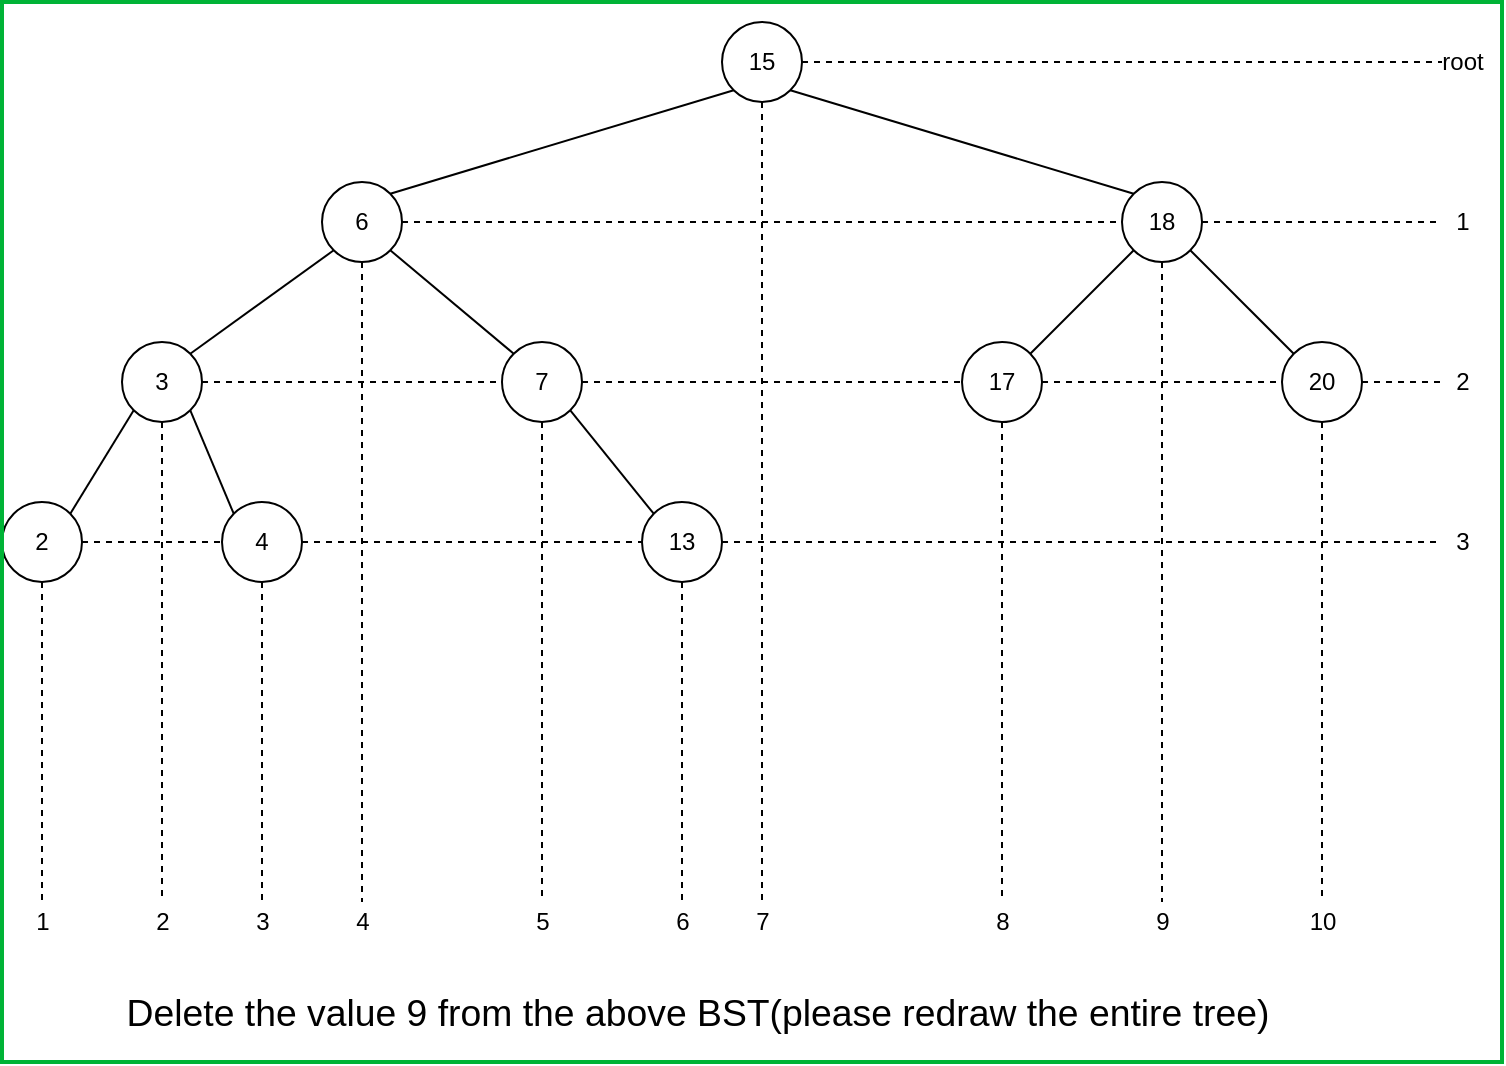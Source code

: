 <mxfile version="13.9.9" type="device"><diagram id="1qQXr8cwpemNGVNqaMeu" name="Page-1"><mxGraphModel dx="1829" dy="628" grid="1" gridSize="10" guides="1" tooltips="1" connect="1" arrows="1" fold="1" page="1" pageScale="1" pageWidth="827" pageHeight="1169" math="0" shadow="0"><root><mxCell id="0"/><mxCell id="1" parent="0"/><mxCell id="bF8k4Xcx-8yO9QQX-S6U-1" style="edgeStyle=orthogonalEdgeStyle;rounded=0;orthogonalLoop=1;jettySize=auto;html=1;exitX=0.5;exitY=1;exitDx=0;exitDy=0;dashed=1;endArrow=none;endFill=0;" edge="1" parent="1" source="bF8k4Xcx-8yO9QQX-S6U-5"><mxGeometry relative="1" as="geometry"><mxPoint x="380" y="480" as="targetPoint"/></mxGeometry></mxCell><mxCell id="bF8k4Xcx-8yO9QQX-S6U-2" style="rounded=0;orthogonalLoop=1;jettySize=auto;html=1;exitX=0;exitY=1;exitDx=0;exitDy=0;entryX=1;entryY=0;entryDx=0;entryDy=0;endArrow=none;endFill=0;" edge="1" parent="1" source="bF8k4Xcx-8yO9QQX-S6U-5" target="bF8k4Xcx-8yO9QQX-S6U-24"><mxGeometry relative="1" as="geometry"/></mxCell><mxCell id="bF8k4Xcx-8yO9QQX-S6U-3" style="edgeStyle=none;rounded=0;orthogonalLoop=1;jettySize=auto;html=1;exitX=1;exitY=1;exitDx=0;exitDy=0;entryX=0;entryY=0;entryDx=0;entryDy=0;endArrow=none;endFill=0;" edge="1" parent="1" source="bF8k4Xcx-8yO9QQX-S6U-5" target="bF8k4Xcx-8yO9QQX-S6U-19"><mxGeometry relative="1" as="geometry"/></mxCell><mxCell id="bF8k4Xcx-8yO9QQX-S6U-4" style="edgeStyle=none;rounded=0;orthogonalLoop=1;jettySize=auto;html=1;exitX=1;exitY=0.5;exitDx=0;exitDy=0;endArrow=none;endFill=0;dashed=1;" edge="1" parent="1" source="bF8k4Xcx-8yO9QQX-S6U-5"><mxGeometry relative="1" as="geometry"><mxPoint x="720" y="60.0" as="targetPoint"/></mxGeometry></mxCell><mxCell id="bF8k4Xcx-8yO9QQX-S6U-5" value="15" style="ellipse;whiteSpace=wrap;html=1;aspect=fixed;" vertex="1" parent="1"><mxGeometry x="360" y="40" width="40" height="40" as="geometry"/></mxCell><mxCell id="bF8k4Xcx-8yO9QQX-S6U-6" style="edgeStyle=orthogonalEdgeStyle;rounded=0;orthogonalLoop=1;jettySize=auto;html=1;exitX=0.5;exitY=1;exitDx=0;exitDy=0;dashed=1;endArrow=none;endFill=0;" edge="1" parent="1" source="bF8k4Xcx-8yO9QQX-S6U-9"><mxGeometry relative="1" as="geometry"><mxPoint x="270" y="480" as="targetPoint"/></mxGeometry></mxCell><mxCell id="bF8k4Xcx-8yO9QQX-S6U-7" style="edgeStyle=none;rounded=0;orthogonalLoop=1;jettySize=auto;html=1;exitX=1;exitY=1;exitDx=0;exitDy=0;entryX=0;entryY=0;entryDx=0;entryDy=0;endArrow=none;endFill=0;" edge="1" parent="1" source="bF8k4Xcx-8yO9QQX-S6U-9" target="bF8k4Xcx-8yO9QQX-S6U-37"><mxGeometry relative="1" as="geometry"/></mxCell><mxCell id="bF8k4Xcx-8yO9QQX-S6U-8" style="edgeStyle=none;rounded=0;orthogonalLoop=1;jettySize=auto;html=1;exitX=1;exitY=0.5;exitDx=0;exitDy=0;entryX=0;entryY=0.5;entryDx=0;entryDy=0;dashed=1;endArrow=none;endFill=0;" edge="1" parent="1" source="bF8k4Xcx-8yO9QQX-S6U-9" target="bF8k4Xcx-8yO9QQX-S6U-40"><mxGeometry relative="1" as="geometry"/></mxCell><mxCell id="bF8k4Xcx-8yO9QQX-S6U-9" value="7" style="ellipse;whiteSpace=wrap;html=1;aspect=fixed;" vertex="1" parent="1"><mxGeometry x="250" y="200" width="40" height="40" as="geometry"/></mxCell><mxCell id="bF8k4Xcx-8yO9QQX-S6U-10" style="edgeStyle=orthogonalEdgeStyle;rounded=0;orthogonalLoop=1;jettySize=auto;html=1;exitX=0.5;exitY=1;exitDx=0;exitDy=0;dashed=1;endArrow=none;endFill=0;" edge="1" parent="1" source="bF8k4Xcx-8yO9QQX-S6U-14"><mxGeometry relative="1" as="geometry"><mxPoint x="80" y="480" as="targetPoint"/></mxGeometry></mxCell><mxCell id="bF8k4Xcx-8yO9QQX-S6U-11" style="edgeStyle=none;rounded=0;orthogonalLoop=1;jettySize=auto;html=1;exitX=0;exitY=1;exitDx=0;exitDy=0;entryX=1;entryY=0;entryDx=0;entryDy=0;endArrow=none;endFill=0;" edge="1" parent="1" source="bF8k4Xcx-8yO9QQX-S6U-14" target="bF8k4Xcx-8yO9QQX-S6U-33"><mxGeometry relative="1" as="geometry"/></mxCell><mxCell id="bF8k4Xcx-8yO9QQX-S6U-12" style="edgeStyle=none;rounded=0;orthogonalLoop=1;jettySize=auto;html=1;exitX=1;exitY=1;exitDx=0;exitDy=0;entryX=0;entryY=0;entryDx=0;entryDy=0;endArrow=none;endFill=0;" edge="1" parent="1" source="bF8k4Xcx-8yO9QQX-S6U-14" target="bF8k4Xcx-8yO9QQX-S6U-30"><mxGeometry relative="1" as="geometry"/></mxCell><mxCell id="bF8k4Xcx-8yO9QQX-S6U-13" style="edgeStyle=none;rounded=0;orthogonalLoop=1;jettySize=auto;html=1;exitX=1;exitY=0.5;exitDx=0;exitDy=0;entryX=0;entryY=0.5;entryDx=0;entryDy=0;dashed=1;endArrow=none;endFill=0;" edge="1" parent="1" source="bF8k4Xcx-8yO9QQX-S6U-14" target="bF8k4Xcx-8yO9QQX-S6U-9"><mxGeometry relative="1" as="geometry"/></mxCell><mxCell id="bF8k4Xcx-8yO9QQX-S6U-14" value="3" style="ellipse;whiteSpace=wrap;html=1;aspect=fixed;" vertex="1" parent="1"><mxGeometry x="60" y="200" width="40" height="40" as="geometry"/></mxCell><mxCell id="bF8k4Xcx-8yO9QQX-S6U-15" style="edgeStyle=orthogonalEdgeStyle;rounded=0;orthogonalLoop=1;jettySize=auto;html=1;exitX=0.5;exitY=1;exitDx=0;exitDy=0;dashed=1;endArrow=none;endFill=0;" edge="1" parent="1" source="bF8k4Xcx-8yO9QQX-S6U-19"><mxGeometry relative="1" as="geometry"><mxPoint x="580" y="480" as="targetPoint"/></mxGeometry></mxCell><mxCell id="bF8k4Xcx-8yO9QQX-S6U-16" style="edgeStyle=none;rounded=0;orthogonalLoop=1;jettySize=auto;html=1;exitX=0;exitY=1;exitDx=0;exitDy=0;entryX=1;entryY=0;entryDx=0;entryDy=0;endArrow=none;endFill=0;" edge="1" parent="1" source="bF8k4Xcx-8yO9QQX-S6U-19" target="bF8k4Xcx-8yO9QQX-S6U-40"><mxGeometry relative="1" as="geometry"/></mxCell><mxCell id="bF8k4Xcx-8yO9QQX-S6U-17" style="edgeStyle=none;rounded=0;orthogonalLoop=1;jettySize=auto;html=1;exitX=1;exitY=1;exitDx=0;exitDy=0;entryX=0;entryY=0;entryDx=0;entryDy=0;endArrow=none;endFill=0;" edge="1" parent="1" source="bF8k4Xcx-8yO9QQX-S6U-19" target="bF8k4Xcx-8yO9QQX-S6U-43"><mxGeometry relative="1" as="geometry"/></mxCell><mxCell id="bF8k4Xcx-8yO9QQX-S6U-18" style="edgeStyle=none;rounded=0;orthogonalLoop=1;jettySize=auto;html=1;exitX=1;exitY=0.5;exitDx=0;exitDy=0;dashed=1;endArrow=none;endFill=0;" edge="1" parent="1" source="bF8k4Xcx-8yO9QQX-S6U-19"><mxGeometry relative="1" as="geometry"><mxPoint x="720" y="140.0" as="targetPoint"/></mxGeometry></mxCell><mxCell id="bF8k4Xcx-8yO9QQX-S6U-19" value="18" style="ellipse;whiteSpace=wrap;html=1;aspect=fixed;" vertex="1" parent="1"><mxGeometry x="560" y="120" width="40" height="40" as="geometry"/></mxCell><mxCell id="bF8k4Xcx-8yO9QQX-S6U-20" style="edgeStyle=orthogonalEdgeStyle;rounded=0;orthogonalLoop=1;jettySize=auto;html=1;exitX=0.5;exitY=1;exitDx=0;exitDy=0;dashed=1;endArrow=none;endFill=0;" edge="1" parent="1" source="bF8k4Xcx-8yO9QQX-S6U-24"><mxGeometry relative="1" as="geometry"><mxPoint x="180" y="480" as="targetPoint"/></mxGeometry></mxCell><mxCell id="bF8k4Xcx-8yO9QQX-S6U-21" style="edgeStyle=none;rounded=0;orthogonalLoop=1;jettySize=auto;html=1;exitX=1;exitY=1;exitDx=0;exitDy=0;entryX=0;entryY=0;entryDx=0;entryDy=0;endArrow=none;endFill=0;" edge="1" parent="1" source="bF8k4Xcx-8yO9QQX-S6U-24" target="bF8k4Xcx-8yO9QQX-S6U-9"><mxGeometry relative="1" as="geometry"/></mxCell><mxCell id="bF8k4Xcx-8yO9QQX-S6U-22" style="edgeStyle=none;rounded=0;orthogonalLoop=1;jettySize=auto;html=1;exitX=0;exitY=1;exitDx=0;exitDy=0;entryX=1;entryY=0;entryDx=0;entryDy=0;endArrow=none;endFill=0;" edge="1" parent="1" source="bF8k4Xcx-8yO9QQX-S6U-24" target="bF8k4Xcx-8yO9QQX-S6U-14"><mxGeometry relative="1" as="geometry"/></mxCell><mxCell id="bF8k4Xcx-8yO9QQX-S6U-23" style="edgeStyle=none;rounded=0;orthogonalLoop=1;jettySize=auto;html=1;exitX=1;exitY=0.5;exitDx=0;exitDy=0;dashed=1;endArrow=none;endFill=0;" edge="1" parent="1" source="bF8k4Xcx-8yO9QQX-S6U-24"><mxGeometry relative="1" as="geometry"><mxPoint x="560" y="140.0" as="targetPoint"/></mxGeometry></mxCell><mxCell id="bF8k4Xcx-8yO9QQX-S6U-24" value="6" style="ellipse;whiteSpace=wrap;html=1;aspect=fixed;" vertex="1" parent="1"><mxGeometry x="160" y="120" width="40" height="40" as="geometry"/></mxCell><mxCell id="bF8k4Xcx-8yO9QQX-S6U-28" style="edgeStyle=orthogonalEdgeStyle;rounded=0;orthogonalLoop=1;jettySize=auto;html=1;exitX=0.5;exitY=1;exitDx=0;exitDy=0;dashed=1;endArrow=none;endFill=0;" edge="1" parent="1" source="bF8k4Xcx-8yO9QQX-S6U-30"><mxGeometry relative="1" as="geometry"><mxPoint x="130" y="480" as="targetPoint"/></mxGeometry></mxCell><mxCell id="bF8k4Xcx-8yO9QQX-S6U-29" style="edgeStyle=none;rounded=0;orthogonalLoop=1;jettySize=auto;html=1;exitX=1;exitY=0.5;exitDx=0;exitDy=0;entryX=0;entryY=0.5;entryDx=0;entryDy=0;dashed=1;endArrow=none;endFill=0;" edge="1" parent="1" source="bF8k4Xcx-8yO9QQX-S6U-30" target="bF8k4Xcx-8yO9QQX-S6U-37"><mxGeometry relative="1" as="geometry"/></mxCell><mxCell id="bF8k4Xcx-8yO9QQX-S6U-30" value="4" style="ellipse;whiteSpace=wrap;html=1;aspect=fixed;" vertex="1" parent="1"><mxGeometry x="110" y="280" width="40" height="40" as="geometry"/></mxCell><mxCell id="bF8k4Xcx-8yO9QQX-S6U-31" style="edgeStyle=orthogonalEdgeStyle;rounded=0;orthogonalLoop=1;jettySize=auto;html=1;exitX=0.5;exitY=1;exitDx=0;exitDy=0;endArrow=none;endFill=0;dashed=1;" edge="1" parent="1" source="bF8k4Xcx-8yO9QQX-S6U-33"><mxGeometry relative="1" as="geometry"><mxPoint x="20" y="480" as="targetPoint"/></mxGeometry></mxCell><mxCell id="bF8k4Xcx-8yO9QQX-S6U-32" style="edgeStyle=none;rounded=0;orthogonalLoop=1;jettySize=auto;html=1;exitX=1;exitY=0.5;exitDx=0;exitDy=0;entryX=0;entryY=0.5;entryDx=0;entryDy=0;dashed=1;endArrow=none;endFill=0;" edge="1" parent="1" source="bF8k4Xcx-8yO9QQX-S6U-33" target="bF8k4Xcx-8yO9QQX-S6U-30"><mxGeometry relative="1" as="geometry"/></mxCell><mxCell id="bF8k4Xcx-8yO9QQX-S6U-33" value="2" style="ellipse;whiteSpace=wrap;html=1;aspect=fixed;" vertex="1" parent="1"><mxGeometry y="280" width="40" height="40" as="geometry"/></mxCell><mxCell id="bF8k4Xcx-8yO9QQX-S6U-34" style="edgeStyle=orthogonalEdgeStyle;rounded=0;orthogonalLoop=1;jettySize=auto;html=1;exitX=0.5;exitY=1;exitDx=0;exitDy=0;dashed=1;endArrow=none;endFill=0;" edge="1" parent="1" source="bF8k4Xcx-8yO9QQX-S6U-37"><mxGeometry relative="1" as="geometry"><mxPoint x="340" y="480" as="targetPoint"/></mxGeometry></mxCell><mxCell id="bF8k4Xcx-8yO9QQX-S6U-36" style="edgeStyle=none;rounded=0;orthogonalLoop=1;jettySize=auto;html=1;exitX=1;exitY=0.5;exitDx=0;exitDy=0;dashed=1;endArrow=none;endFill=0;" edge="1" parent="1" source="bF8k4Xcx-8yO9QQX-S6U-37"><mxGeometry relative="1" as="geometry"><mxPoint x="720" y="300" as="targetPoint"/></mxGeometry></mxCell><mxCell id="bF8k4Xcx-8yO9QQX-S6U-37" value="13" style="ellipse;whiteSpace=wrap;html=1;aspect=fixed;" vertex="1" parent="1"><mxGeometry x="320" y="280" width="40" height="40" as="geometry"/></mxCell><mxCell id="bF8k4Xcx-8yO9QQX-S6U-38" style="edgeStyle=orthogonalEdgeStyle;rounded=0;orthogonalLoop=1;jettySize=auto;html=1;exitX=0.5;exitY=1;exitDx=0;exitDy=0;dashed=1;endArrow=none;endFill=0;" edge="1" parent="1" source="bF8k4Xcx-8yO9QQX-S6U-40"><mxGeometry relative="1" as="geometry"><mxPoint x="500" y="480" as="targetPoint"/></mxGeometry></mxCell><mxCell id="bF8k4Xcx-8yO9QQX-S6U-39" style="edgeStyle=none;rounded=0;orthogonalLoop=1;jettySize=auto;html=1;exitX=1;exitY=0.5;exitDx=0;exitDy=0;entryX=0;entryY=0.5;entryDx=0;entryDy=0;dashed=1;endArrow=none;endFill=0;" edge="1" parent="1" source="bF8k4Xcx-8yO9QQX-S6U-40" target="bF8k4Xcx-8yO9QQX-S6U-43"><mxGeometry relative="1" as="geometry"/></mxCell><mxCell id="bF8k4Xcx-8yO9QQX-S6U-40" value="17" style="ellipse;whiteSpace=wrap;html=1;aspect=fixed;" vertex="1" parent="1"><mxGeometry x="480" y="200" width="40" height="40" as="geometry"/></mxCell><mxCell id="bF8k4Xcx-8yO9QQX-S6U-41" style="edgeStyle=orthogonalEdgeStyle;rounded=0;orthogonalLoop=1;jettySize=auto;html=1;exitX=0.5;exitY=1;exitDx=0;exitDy=0;dashed=1;endArrow=none;endFill=0;" edge="1" parent="1" source="bF8k4Xcx-8yO9QQX-S6U-43"><mxGeometry relative="1" as="geometry"><mxPoint x="660" y="480" as="targetPoint"/></mxGeometry></mxCell><mxCell id="bF8k4Xcx-8yO9QQX-S6U-42" style="edgeStyle=none;rounded=0;orthogonalLoop=1;jettySize=auto;html=1;exitX=1;exitY=0.5;exitDx=0;exitDy=0;dashed=1;endArrow=none;endFill=0;" edge="1" parent="1" source="bF8k4Xcx-8yO9QQX-S6U-43"><mxGeometry relative="1" as="geometry"><mxPoint x="720" y="220.0" as="targetPoint"/></mxGeometry></mxCell><mxCell id="bF8k4Xcx-8yO9QQX-S6U-43" value="20" style="ellipse;whiteSpace=wrap;html=1;aspect=fixed;" vertex="1" parent="1"><mxGeometry x="640" y="200" width="40" height="40" as="geometry"/></mxCell><mxCell id="bF8k4Xcx-8yO9QQX-S6U-44" value="root" style="text;html=1;align=center;verticalAlign=middle;resizable=0;points=[];autosize=1;" vertex="1" parent="1"><mxGeometry x="710" y="50" width="40" height="20" as="geometry"/></mxCell><mxCell id="bF8k4Xcx-8yO9QQX-S6U-45" value="1" style="text;html=1;align=center;verticalAlign=middle;resizable=0;points=[];autosize=1;" vertex="1" parent="1"><mxGeometry x="720" y="130" width="20" height="20" as="geometry"/></mxCell><mxCell id="bF8k4Xcx-8yO9QQX-S6U-46" value="2" style="text;html=1;align=center;verticalAlign=middle;resizable=0;points=[];autosize=1;" vertex="1" parent="1"><mxGeometry x="720" y="210" width="20" height="20" as="geometry"/></mxCell><mxCell id="bF8k4Xcx-8yO9QQX-S6U-47" value="3" style="text;html=1;align=center;verticalAlign=middle;resizable=0;points=[];autosize=1;" vertex="1" parent="1"><mxGeometry x="720" y="290" width="20" height="20" as="geometry"/></mxCell><mxCell id="bF8k4Xcx-8yO9QQX-S6U-49" value="1" style="text;html=1;align=center;verticalAlign=middle;resizable=0;points=[];autosize=1;" vertex="1" parent="1"><mxGeometry x="10" y="480" width="20" height="20" as="geometry"/></mxCell><mxCell id="bF8k4Xcx-8yO9QQX-S6U-50" value="2" style="text;html=1;align=center;verticalAlign=middle;resizable=0;points=[];autosize=1;" vertex="1" parent="1"><mxGeometry x="70" y="480" width="20" height="20" as="geometry"/></mxCell><mxCell id="bF8k4Xcx-8yO9QQX-S6U-51" value="3" style="text;html=1;align=center;verticalAlign=middle;resizable=0;points=[];autosize=1;" vertex="1" parent="1"><mxGeometry x="120" y="480" width="20" height="20" as="geometry"/></mxCell><mxCell id="bF8k4Xcx-8yO9QQX-S6U-52" value="4" style="text;html=1;align=center;verticalAlign=middle;resizable=0;points=[];autosize=1;" vertex="1" parent="1"><mxGeometry x="170" y="480" width="20" height="20" as="geometry"/></mxCell><mxCell id="bF8k4Xcx-8yO9QQX-S6U-53" value="5" style="text;html=1;align=center;verticalAlign=middle;resizable=0;points=[];autosize=1;" vertex="1" parent="1"><mxGeometry x="260" y="480" width="20" height="20" as="geometry"/></mxCell><mxCell id="bF8k4Xcx-8yO9QQX-S6U-54" value="6" style="text;html=1;align=center;verticalAlign=middle;resizable=0;points=[];autosize=1;" vertex="1" parent="1"><mxGeometry x="330" y="480" width="20" height="20" as="geometry"/></mxCell><mxCell id="bF8k4Xcx-8yO9QQX-S6U-55" value="7" style="text;html=1;align=center;verticalAlign=middle;resizable=0;points=[];autosize=1;" vertex="1" parent="1"><mxGeometry x="370" y="480" width="20" height="20" as="geometry"/></mxCell><mxCell id="bF8k4Xcx-8yO9QQX-S6U-56" value="8" style="text;html=1;align=center;verticalAlign=middle;resizable=0;points=[];autosize=1;" vertex="1" parent="1"><mxGeometry x="490" y="480" width="20" height="20" as="geometry"/></mxCell><mxCell id="bF8k4Xcx-8yO9QQX-S6U-57" value="9" style="text;html=1;align=center;verticalAlign=middle;resizable=0;points=[];autosize=1;" vertex="1" parent="1"><mxGeometry x="570" y="480" width="20" height="20" as="geometry"/></mxCell><mxCell id="bF8k4Xcx-8yO9QQX-S6U-58" value="10" style="text;html=1;align=center;verticalAlign=middle;resizable=0;points=[];autosize=1;" vertex="1" parent="1"><mxGeometry x="645" y="480" width="30" height="20" as="geometry"/></mxCell><mxCell id="bF8k4Xcx-8yO9QQX-S6U-60" value="&lt;p class=&quot;MsoListParagraph&quot; style=&quot;text-indent: -18.0pt&quot;&gt;&lt;span lang=&quot;EN-IE&quot; style=&quot;font-size: 14.0pt ; line-height: 115%&quot;&gt;Delete the value 9 from the above BST(please redraw the entire tree)&lt;/span&gt;&lt;/p&gt;" style="text;html=1;strokeColor=none;fillColor=none;align=center;verticalAlign=middle;whiteSpace=wrap;rounded=0;" vertex="1" parent="1"><mxGeometry y="520" width="720" height="30" as="geometry"/></mxCell><mxCell id="bF8k4Xcx-8yO9QQX-S6U-61" value="" style="rounded=0;whiteSpace=wrap;html=1;fillColor=none;strokeColor=#00B336;strokeWidth=2;" vertex="1" parent="1"><mxGeometry y="30" width="750" height="530" as="geometry"/></mxCell></root></mxGraphModel></diagram></mxfile>